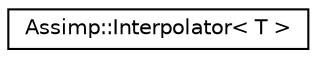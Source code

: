 digraph "Graphical Class Hierarchy"
{
  edge [fontname="Helvetica",fontsize="10",labelfontname="Helvetica",labelfontsize="10"];
  node [fontname="Helvetica",fontsize="10",shape=record];
  rankdir="LR";
  Node1 [label="Assimp::Interpolator\< T \>",height=0.2,width=0.4,color="black", fillcolor="white", style="filled",URL="$struct_assimp_1_1_interpolator.html",tooltip="CPP-API: Utility class to simplify interpolations of various data types. "];
}
